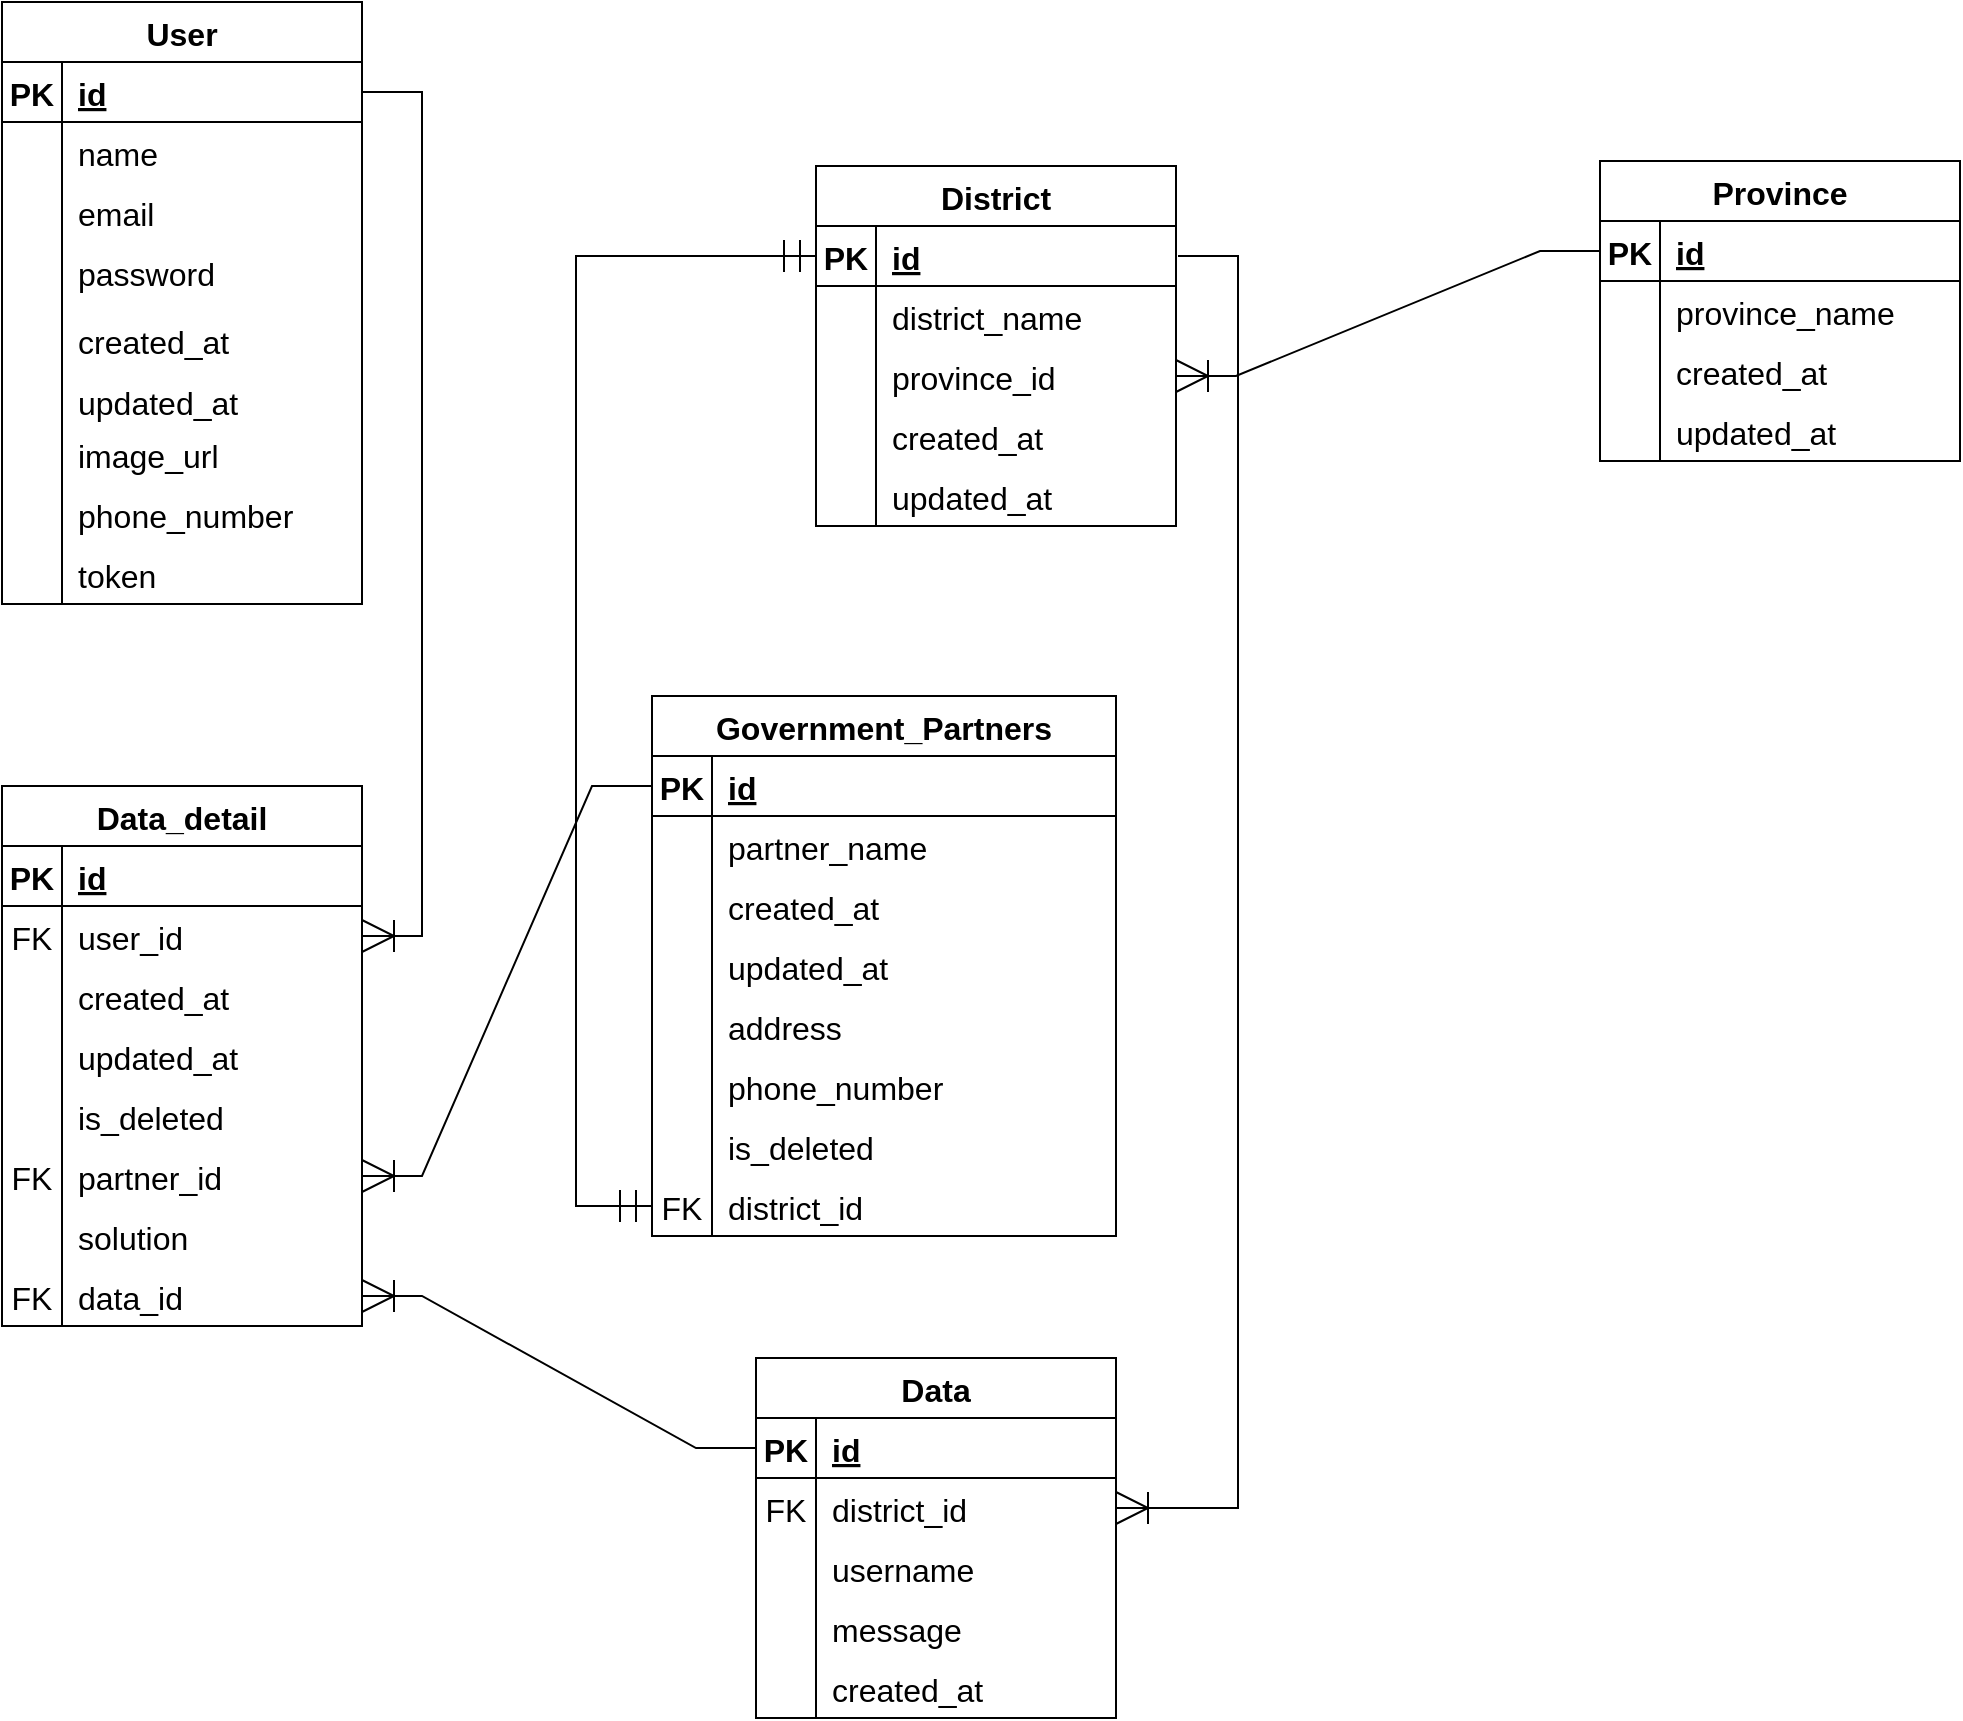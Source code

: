<mxfile version="20.7.4" type="github">
  <diagram id="DI0HV9gsDkfvRsFXMO1X" name="Page-1">
    <mxGraphModel dx="1530" dy="707" grid="0" gridSize="10" guides="1" tooltips="1" connect="1" arrows="1" fold="1" page="0" pageScale="1" pageWidth="850" pageHeight="1100" math="0" shadow="0">
      <root>
        <mxCell id="0" />
        <mxCell id="1" parent="0" />
        <mxCell id="I2dfPbNfQRZ5t7Pw8TlJ-14" value="District" style="shape=table;startSize=30;container=1;collapsible=1;childLayout=tableLayout;fixedRows=1;rowLines=0;fontStyle=1;align=center;resizeLast=1;fontSize=16;" parent="1" vertex="1">
          <mxGeometry x="40" y="208" width="180" height="180" as="geometry" />
        </mxCell>
        <mxCell id="I2dfPbNfQRZ5t7Pw8TlJ-15" value="" style="shape=tableRow;horizontal=0;startSize=0;swimlaneHead=0;swimlaneBody=0;fillColor=none;collapsible=0;dropTarget=0;points=[[0,0.5],[1,0.5]];portConstraint=eastwest;top=0;left=0;right=0;bottom=1;fontSize=16;" parent="I2dfPbNfQRZ5t7Pw8TlJ-14" vertex="1">
          <mxGeometry y="30" width="180" height="30" as="geometry" />
        </mxCell>
        <mxCell id="I2dfPbNfQRZ5t7Pw8TlJ-16" value="PK" style="shape=partialRectangle;connectable=0;fillColor=none;top=0;left=0;bottom=0;right=0;fontStyle=1;overflow=hidden;fontSize=16;" parent="I2dfPbNfQRZ5t7Pw8TlJ-15" vertex="1">
          <mxGeometry width="30" height="30" as="geometry">
            <mxRectangle width="30" height="30" as="alternateBounds" />
          </mxGeometry>
        </mxCell>
        <mxCell id="I2dfPbNfQRZ5t7Pw8TlJ-17" value="id" style="shape=partialRectangle;connectable=0;fillColor=none;top=0;left=0;bottom=0;right=0;align=left;spacingLeft=6;fontStyle=5;overflow=hidden;fontSize=16;" parent="I2dfPbNfQRZ5t7Pw8TlJ-15" vertex="1">
          <mxGeometry x="30" width="150" height="30" as="geometry">
            <mxRectangle width="150" height="30" as="alternateBounds" />
          </mxGeometry>
        </mxCell>
        <mxCell id="fHuM5NKtmp7eK8zttq_0-80" value="" style="shape=tableRow;horizontal=0;startSize=0;swimlaneHead=0;swimlaneBody=0;fillColor=none;collapsible=0;dropTarget=0;points=[[0,0.5],[1,0.5]];portConstraint=eastwest;top=0;left=0;right=0;bottom=0;fontSize=16;" vertex="1" parent="I2dfPbNfQRZ5t7Pw8TlJ-14">
          <mxGeometry y="60" width="180" height="30" as="geometry" />
        </mxCell>
        <mxCell id="fHuM5NKtmp7eK8zttq_0-81" value="" style="shape=partialRectangle;connectable=0;fillColor=none;top=0;left=0;bottom=0;right=0;editable=1;overflow=hidden;fontSize=16;" vertex="1" parent="fHuM5NKtmp7eK8zttq_0-80">
          <mxGeometry width="30" height="30" as="geometry">
            <mxRectangle width="30" height="30" as="alternateBounds" />
          </mxGeometry>
        </mxCell>
        <mxCell id="fHuM5NKtmp7eK8zttq_0-82" value="district_name" style="shape=partialRectangle;connectable=0;fillColor=none;top=0;left=0;bottom=0;right=0;align=left;spacingLeft=6;overflow=hidden;fontSize=16;" vertex="1" parent="fHuM5NKtmp7eK8zttq_0-80">
          <mxGeometry x="30" width="150" height="30" as="geometry">
            <mxRectangle width="150" height="30" as="alternateBounds" />
          </mxGeometry>
        </mxCell>
        <mxCell id="I2dfPbNfQRZ5t7Pw8TlJ-21" value="" style="shape=tableRow;horizontal=0;startSize=0;swimlaneHead=0;swimlaneBody=0;fillColor=none;collapsible=0;dropTarget=0;points=[[0,0.5],[1,0.5]];portConstraint=eastwest;top=0;left=0;right=0;bottom=0;fontSize=16;" parent="I2dfPbNfQRZ5t7Pw8TlJ-14" vertex="1">
          <mxGeometry y="90" width="180" height="30" as="geometry" />
        </mxCell>
        <mxCell id="I2dfPbNfQRZ5t7Pw8TlJ-22" value="" style="shape=partialRectangle;connectable=0;fillColor=none;top=0;left=0;bottom=0;right=0;editable=1;overflow=hidden;fontSize=16;" parent="I2dfPbNfQRZ5t7Pw8TlJ-21" vertex="1">
          <mxGeometry width="30" height="30" as="geometry">
            <mxRectangle width="30" height="30" as="alternateBounds" />
          </mxGeometry>
        </mxCell>
        <mxCell id="I2dfPbNfQRZ5t7Pw8TlJ-23" value="province_id" style="shape=partialRectangle;connectable=0;fillColor=none;top=0;left=0;bottom=0;right=0;align=left;spacingLeft=6;overflow=hidden;fontSize=16;" parent="I2dfPbNfQRZ5t7Pw8TlJ-21" vertex="1">
          <mxGeometry x="30" width="150" height="30" as="geometry">
            <mxRectangle width="150" height="30" as="alternateBounds" />
          </mxGeometry>
        </mxCell>
        <mxCell id="I2dfPbNfQRZ5t7Pw8TlJ-24" value="" style="shape=tableRow;horizontal=0;startSize=0;swimlaneHead=0;swimlaneBody=0;fillColor=none;collapsible=0;dropTarget=0;points=[[0,0.5],[1,0.5]];portConstraint=eastwest;top=0;left=0;right=0;bottom=0;fontSize=16;" parent="I2dfPbNfQRZ5t7Pw8TlJ-14" vertex="1">
          <mxGeometry y="120" width="180" height="30" as="geometry" />
        </mxCell>
        <mxCell id="I2dfPbNfQRZ5t7Pw8TlJ-25" value="" style="shape=partialRectangle;connectable=0;fillColor=none;top=0;left=0;bottom=0;right=0;editable=1;overflow=hidden;fontSize=16;" parent="I2dfPbNfQRZ5t7Pw8TlJ-24" vertex="1">
          <mxGeometry width="30" height="30" as="geometry">
            <mxRectangle width="30" height="30" as="alternateBounds" />
          </mxGeometry>
        </mxCell>
        <mxCell id="I2dfPbNfQRZ5t7Pw8TlJ-26" value="created_at" style="shape=partialRectangle;connectable=0;fillColor=none;top=0;left=0;bottom=0;right=0;align=left;spacingLeft=6;overflow=hidden;fontSize=16;" parent="I2dfPbNfQRZ5t7Pw8TlJ-24" vertex="1">
          <mxGeometry x="30" width="150" height="30" as="geometry">
            <mxRectangle width="150" height="30" as="alternateBounds" />
          </mxGeometry>
        </mxCell>
        <mxCell id="I2dfPbNfQRZ5t7Pw8TlJ-40" value="" style="shape=tableRow;horizontal=0;startSize=0;swimlaneHead=0;swimlaneBody=0;fillColor=none;collapsible=0;dropTarget=0;points=[[0,0.5],[1,0.5]];portConstraint=eastwest;top=0;left=0;right=0;bottom=0;fontSize=16;" parent="I2dfPbNfQRZ5t7Pw8TlJ-14" vertex="1">
          <mxGeometry y="150" width="180" height="30" as="geometry" />
        </mxCell>
        <mxCell id="I2dfPbNfQRZ5t7Pw8TlJ-41" value="" style="shape=partialRectangle;connectable=0;fillColor=none;top=0;left=0;bottom=0;right=0;editable=1;overflow=hidden;fontSize=16;" parent="I2dfPbNfQRZ5t7Pw8TlJ-40" vertex="1">
          <mxGeometry width="30" height="30" as="geometry">
            <mxRectangle width="30" height="30" as="alternateBounds" />
          </mxGeometry>
        </mxCell>
        <mxCell id="I2dfPbNfQRZ5t7Pw8TlJ-42" value="updated_at" style="shape=partialRectangle;connectable=0;fillColor=none;top=0;left=0;bottom=0;right=0;align=left;spacingLeft=6;overflow=hidden;fontSize=16;" parent="I2dfPbNfQRZ5t7Pw8TlJ-40" vertex="1">
          <mxGeometry x="30" width="150" height="30" as="geometry">
            <mxRectangle width="150" height="30" as="alternateBounds" />
          </mxGeometry>
        </mxCell>
        <mxCell id="I2dfPbNfQRZ5t7Pw8TlJ-27" value="Province" style="shape=table;startSize=30;container=1;collapsible=1;childLayout=tableLayout;fixedRows=1;rowLines=0;fontStyle=1;align=center;resizeLast=1;fontSize=16;" parent="1" vertex="1">
          <mxGeometry x="432" y="205.5" width="180" height="150" as="geometry" />
        </mxCell>
        <mxCell id="I2dfPbNfQRZ5t7Pw8TlJ-28" value="" style="shape=tableRow;horizontal=0;startSize=0;swimlaneHead=0;swimlaneBody=0;fillColor=none;collapsible=0;dropTarget=0;points=[[0,0.5],[1,0.5]];portConstraint=eastwest;top=0;left=0;right=0;bottom=1;fontSize=16;" parent="I2dfPbNfQRZ5t7Pw8TlJ-27" vertex="1">
          <mxGeometry y="30" width="180" height="30" as="geometry" />
        </mxCell>
        <mxCell id="I2dfPbNfQRZ5t7Pw8TlJ-29" value="PK" style="shape=partialRectangle;connectable=0;fillColor=none;top=0;left=0;bottom=0;right=0;fontStyle=1;overflow=hidden;fontSize=16;" parent="I2dfPbNfQRZ5t7Pw8TlJ-28" vertex="1">
          <mxGeometry width="30" height="30" as="geometry">
            <mxRectangle width="30" height="30" as="alternateBounds" />
          </mxGeometry>
        </mxCell>
        <mxCell id="I2dfPbNfQRZ5t7Pw8TlJ-30" value="id" style="shape=partialRectangle;connectable=0;fillColor=none;top=0;left=0;bottom=0;right=0;align=left;spacingLeft=6;fontStyle=5;overflow=hidden;fontSize=16;" parent="I2dfPbNfQRZ5t7Pw8TlJ-28" vertex="1">
          <mxGeometry x="30" width="150" height="30" as="geometry">
            <mxRectangle width="150" height="30" as="alternateBounds" />
          </mxGeometry>
        </mxCell>
        <mxCell id="I2dfPbNfQRZ5t7Pw8TlJ-31" value="" style="shape=tableRow;horizontal=0;startSize=0;swimlaneHead=0;swimlaneBody=0;fillColor=none;collapsible=0;dropTarget=0;points=[[0,0.5],[1,0.5]];portConstraint=eastwest;top=0;left=0;right=0;bottom=0;fontSize=16;" parent="I2dfPbNfQRZ5t7Pw8TlJ-27" vertex="1">
          <mxGeometry y="60" width="180" height="30" as="geometry" />
        </mxCell>
        <mxCell id="I2dfPbNfQRZ5t7Pw8TlJ-32" value="" style="shape=partialRectangle;connectable=0;fillColor=none;top=0;left=0;bottom=0;right=0;editable=1;overflow=hidden;fontSize=16;" parent="I2dfPbNfQRZ5t7Pw8TlJ-31" vertex="1">
          <mxGeometry width="30" height="30" as="geometry">
            <mxRectangle width="30" height="30" as="alternateBounds" />
          </mxGeometry>
        </mxCell>
        <mxCell id="I2dfPbNfQRZ5t7Pw8TlJ-33" value="province_name" style="shape=partialRectangle;connectable=0;fillColor=none;top=0;left=0;bottom=0;right=0;align=left;spacingLeft=6;overflow=hidden;fontSize=16;" parent="I2dfPbNfQRZ5t7Pw8TlJ-31" vertex="1">
          <mxGeometry x="30" width="150" height="30" as="geometry">
            <mxRectangle width="150" height="30" as="alternateBounds" />
          </mxGeometry>
        </mxCell>
        <mxCell id="I2dfPbNfQRZ5t7Pw8TlJ-34" value="" style="shape=tableRow;horizontal=0;startSize=0;swimlaneHead=0;swimlaneBody=0;fillColor=none;collapsible=0;dropTarget=0;points=[[0,0.5],[1,0.5]];portConstraint=eastwest;top=0;left=0;right=0;bottom=0;fontSize=16;" parent="I2dfPbNfQRZ5t7Pw8TlJ-27" vertex="1">
          <mxGeometry y="90" width="180" height="30" as="geometry" />
        </mxCell>
        <mxCell id="I2dfPbNfQRZ5t7Pw8TlJ-35" value="" style="shape=partialRectangle;connectable=0;fillColor=none;top=0;left=0;bottom=0;right=0;editable=1;overflow=hidden;fontSize=16;" parent="I2dfPbNfQRZ5t7Pw8TlJ-34" vertex="1">
          <mxGeometry width="30" height="30" as="geometry">
            <mxRectangle width="30" height="30" as="alternateBounds" />
          </mxGeometry>
        </mxCell>
        <mxCell id="I2dfPbNfQRZ5t7Pw8TlJ-36" value="created_at" style="shape=partialRectangle;connectable=0;fillColor=none;top=0;left=0;bottom=0;right=0;align=left;spacingLeft=6;overflow=hidden;fontSize=16;" parent="I2dfPbNfQRZ5t7Pw8TlJ-34" vertex="1">
          <mxGeometry x="30" width="150" height="30" as="geometry">
            <mxRectangle width="150" height="30" as="alternateBounds" />
          </mxGeometry>
        </mxCell>
        <mxCell id="I2dfPbNfQRZ5t7Pw8TlJ-37" value="" style="shape=tableRow;horizontal=0;startSize=0;swimlaneHead=0;swimlaneBody=0;fillColor=none;collapsible=0;dropTarget=0;points=[[0,0.5],[1,0.5]];portConstraint=eastwest;top=0;left=0;right=0;bottom=0;fontSize=16;" parent="I2dfPbNfQRZ5t7Pw8TlJ-27" vertex="1">
          <mxGeometry y="120" width="180" height="30" as="geometry" />
        </mxCell>
        <mxCell id="I2dfPbNfQRZ5t7Pw8TlJ-38" value="" style="shape=partialRectangle;connectable=0;fillColor=none;top=0;left=0;bottom=0;right=0;editable=1;overflow=hidden;fontSize=16;" parent="I2dfPbNfQRZ5t7Pw8TlJ-37" vertex="1">
          <mxGeometry width="30" height="30" as="geometry">
            <mxRectangle width="30" height="30" as="alternateBounds" />
          </mxGeometry>
        </mxCell>
        <mxCell id="I2dfPbNfQRZ5t7Pw8TlJ-39" value="updated_at" style="shape=partialRectangle;connectable=0;fillColor=none;top=0;left=0;bottom=0;right=0;align=left;spacingLeft=6;overflow=hidden;fontSize=16;" parent="I2dfPbNfQRZ5t7Pw8TlJ-37" vertex="1">
          <mxGeometry x="30" width="150" height="30" as="geometry">
            <mxRectangle width="150" height="30" as="alternateBounds" />
          </mxGeometry>
        </mxCell>
        <mxCell id="I2dfPbNfQRZ5t7Pw8TlJ-43" value="User" style="shape=table;startSize=30;container=1;collapsible=1;childLayout=tableLayout;fixedRows=1;rowLines=0;fontStyle=1;align=center;resizeLast=1;fontSize=16;" parent="1" vertex="1">
          <mxGeometry x="-367" y="126" width="180" height="301" as="geometry" />
        </mxCell>
        <mxCell id="I2dfPbNfQRZ5t7Pw8TlJ-44" value="" style="shape=tableRow;horizontal=0;startSize=0;swimlaneHead=0;swimlaneBody=0;fillColor=none;collapsible=0;dropTarget=0;points=[[0,0.5],[1,0.5]];portConstraint=eastwest;top=0;left=0;right=0;bottom=1;fontSize=16;" parent="I2dfPbNfQRZ5t7Pw8TlJ-43" vertex="1">
          <mxGeometry y="30" width="180" height="30" as="geometry" />
        </mxCell>
        <mxCell id="I2dfPbNfQRZ5t7Pw8TlJ-45" value="PK" style="shape=partialRectangle;connectable=0;fillColor=none;top=0;left=0;bottom=0;right=0;fontStyle=1;overflow=hidden;fontSize=16;" parent="I2dfPbNfQRZ5t7Pw8TlJ-44" vertex="1">
          <mxGeometry width="30" height="30" as="geometry">
            <mxRectangle width="30" height="30" as="alternateBounds" />
          </mxGeometry>
        </mxCell>
        <mxCell id="I2dfPbNfQRZ5t7Pw8TlJ-46" value="id" style="shape=partialRectangle;connectable=0;fillColor=none;top=0;left=0;bottom=0;right=0;align=left;spacingLeft=6;fontStyle=5;overflow=hidden;fontSize=16;" parent="I2dfPbNfQRZ5t7Pw8TlJ-44" vertex="1">
          <mxGeometry x="30" width="150" height="30" as="geometry">
            <mxRectangle width="150" height="30" as="alternateBounds" />
          </mxGeometry>
        </mxCell>
        <mxCell id="I2dfPbNfQRZ5t7Pw8TlJ-47" value="" style="shape=tableRow;horizontal=0;startSize=0;swimlaneHead=0;swimlaneBody=0;fillColor=none;collapsible=0;dropTarget=0;points=[[0,0.5],[1,0.5]];portConstraint=eastwest;top=0;left=0;right=0;bottom=0;fontSize=16;" parent="I2dfPbNfQRZ5t7Pw8TlJ-43" vertex="1">
          <mxGeometry y="60" width="180" height="30" as="geometry" />
        </mxCell>
        <mxCell id="I2dfPbNfQRZ5t7Pw8TlJ-48" value="" style="shape=partialRectangle;connectable=0;fillColor=none;top=0;left=0;bottom=0;right=0;editable=1;overflow=hidden;fontSize=16;" parent="I2dfPbNfQRZ5t7Pw8TlJ-47" vertex="1">
          <mxGeometry width="30" height="30" as="geometry">
            <mxRectangle width="30" height="30" as="alternateBounds" />
          </mxGeometry>
        </mxCell>
        <mxCell id="I2dfPbNfQRZ5t7Pw8TlJ-49" value="name" style="shape=partialRectangle;connectable=0;fillColor=none;top=0;left=0;bottom=0;right=0;align=left;spacingLeft=6;overflow=hidden;fontSize=16;" parent="I2dfPbNfQRZ5t7Pw8TlJ-47" vertex="1">
          <mxGeometry x="30" width="150" height="30" as="geometry">
            <mxRectangle width="150" height="30" as="alternateBounds" />
          </mxGeometry>
        </mxCell>
        <mxCell id="I2dfPbNfQRZ5t7Pw8TlJ-50" value="" style="shape=tableRow;horizontal=0;startSize=0;swimlaneHead=0;swimlaneBody=0;fillColor=none;collapsible=0;dropTarget=0;points=[[0,0.5],[1,0.5]];portConstraint=eastwest;top=0;left=0;right=0;bottom=0;fontSize=16;" parent="I2dfPbNfQRZ5t7Pw8TlJ-43" vertex="1">
          <mxGeometry y="90" width="180" height="30" as="geometry" />
        </mxCell>
        <mxCell id="I2dfPbNfQRZ5t7Pw8TlJ-51" value="" style="shape=partialRectangle;connectable=0;fillColor=none;top=0;left=0;bottom=0;right=0;editable=1;overflow=hidden;fontSize=16;" parent="I2dfPbNfQRZ5t7Pw8TlJ-50" vertex="1">
          <mxGeometry width="30" height="30" as="geometry">
            <mxRectangle width="30" height="30" as="alternateBounds" />
          </mxGeometry>
        </mxCell>
        <mxCell id="I2dfPbNfQRZ5t7Pw8TlJ-52" value="email" style="shape=partialRectangle;connectable=0;fillColor=none;top=0;left=0;bottom=0;right=0;align=left;spacingLeft=6;overflow=hidden;fontSize=16;" parent="I2dfPbNfQRZ5t7Pw8TlJ-50" vertex="1">
          <mxGeometry x="30" width="150" height="30" as="geometry">
            <mxRectangle width="150" height="30" as="alternateBounds" />
          </mxGeometry>
        </mxCell>
        <mxCell id="I2dfPbNfQRZ5t7Pw8TlJ-53" value="" style="shape=tableRow;horizontal=0;startSize=0;swimlaneHead=0;swimlaneBody=0;fillColor=none;collapsible=0;dropTarget=0;points=[[0,0.5],[1,0.5]];portConstraint=eastwest;top=0;left=0;right=0;bottom=0;fontSize=16;" parent="I2dfPbNfQRZ5t7Pw8TlJ-43" vertex="1">
          <mxGeometry y="120" width="180" height="30" as="geometry" />
        </mxCell>
        <mxCell id="I2dfPbNfQRZ5t7Pw8TlJ-54" value="" style="shape=partialRectangle;connectable=0;fillColor=none;top=0;left=0;bottom=0;right=0;editable=1;overflow=hidden;fontSize=16;" parent="I2dfPbNfQRZ5t7Pw8TlJ-53" vertex="1">
          <mxGeometry width="30" height="30" as="geometry">
            <mxRectangle width="30" height="30" as="alternateBounds" />
          </mxGeometry>
        </mxCell>
        <mxCell id="I2dfPbNfQRZ5t7Pw8TlJ-55" value="password" style="shape=partialRectangle;connectable=0;fillColor=none;top=0;left=0;bottom=0;right=0;align=left;spacingLeft=6;overflow=hidden;fontSize=16;" parent="I2dfPbNfQRZ5t7Pw8TlJ-53" vertex="1">
          <mxGeometry x="30" width="150" height="30" as="geometry">
            <mxRectangle width="150" height="30" as="alternateBounds" />
          </mxGeometry>
        </mxCell>
        <mxCell id="fHuM5NKtmp7eK8zttq_0-1" value="" style="shape=tableRow;horizontal=0;startSize=0;swimlaneHead=0;swimlaneBody=0;fillColor=none;collapsible=0;dropTarget=0;points=[[0,0.5],[1,0.5]];portConstraint=eastwest;top=0;left=0;right=0;bottom=0;fontSize=16;" vertex="1" parent="I2dfPbNfQRZ5t7Pw8TlJ-43">
          <mxGeometry y="150" width="180" height="38" as="geometry" />
        </mxCell>
        <mxCell id="fHuM5NKtmp7eK8zttq_0-2" value="" style="shape=partialRectangle;connectable=0;fillColor=none;top=0;left=0;bottom=0;right=0;editable=1;overflow=hidden;fontSize=16;" vertex="1" parent="fHuM5NKtmp7eK8zttq_0-1">
          <mxGeometry width="30" height="38" as="geometry">
            <mxRectangle width="30" height="38" as="alternateBounds" />
          </mxGeometry>
        </mxCell>
        <mxCell id="fHuM5NKtmp7eK8zttq_0-3" value="created_at" style="shape=partialRectangle;connectable=0;fillColor=none;top=0;left=0;bottom=0;right=0;align=left;spacingLeft=6;overflow=hidden;fontSize=16;" vertex="1" parent="fHuM5NKtmp7eK8zttq_0-1">
          <mxGeometry x="30" width="150" height="38" as="geometry">
            <mxRectangle width="150" height="38" as="alternateBounds" />
          </mxGeometry>
        </mxCell>
        <mxCell id="fHuM5NKtmp7eK8zttq_0-4" value="" style="shape=tableRow;horizontal=0;startSize=0;swimlaneHead=0;swimlaneBody=0;fillColor=none;collapsible=0;dropTarget=0;points=[[0,0.5],[1,0.5]];portConstraint=eastwest;top=0;left=0;right=0;bottom=0;fontSize=16;" vertex="1" parent="I2dfPbNfQRZ5t7Pw8TlJ-43">
          <mxGeometry y="188" width="180" height="23" as="geometry" />
        </mxCell>
        <mxCell id="fHuM5NKtmp7eK8zttq_0-5" value="" style="shape=partialRectangle;connectable=0;fillColor=none;top=0;left=0;bottom=0;right=0;editable=1;overflow=hidden;fontSize=16;" vertex="1" parent="fHuM5NKtmp7eK8zttq_0-4">
          <mxGeometry width="30" height="23" as="geometry">
            <mxRectangle width="30" height="23" as="alternateBounds" />
          </mxGeometry>
        </mxCell>
        <mxCell id="fHuM5NKtmp7eK8zttq_0-6" value="updated_at" style="shape=partialRectangle;connectable=0;fillColor=none;top=0;left=0;bottom=0;right=0;align=left;spacingLeft=6;overflow=hidden;fontSize=16;" vertex="1" parent="fHuM5NKtmp7eK8zttq_0-4">
          <mxGeometry x="30" width="150" height="23" as="geometry">
            <mxRectangle width="150" height="23" as="alternateBounds" />
          </mxGeometry>
        </mxCell>
        <mxCell id="fHuM5NKtmp7eK8zttq_0-7" value="" style="shape=tableRow;horizontal=0;startSize=0;swimlaneHead=0;swimlaneBody=0;fillColor=none;collapsible=0;dropTarget=0;points=[[0,0.5],[1,0.5]];portConstraint=eastwest;top=0;left=0;right=0;bottom=0;fontSize=16;" vertex="1" parent="I2dfPbNfQRZ5t7Pw8TlJ-43">
          <mxGeometry y="211" width="180" height="30" as="geometry" />
        </mxCell>
        <mxCell id="fHuM5NKtmp7eK8zttq_0-8" value="" style="shape=partialRectangle;connectable=0;fillColor=none;top=0;left=0;bottom=0;right=0;editable=1;overflow=hidden;fontSize=16;" vertex="1" parent="fHuM5NKtmp7eK8zttq_0-7">
          <mxGeometry width="30" height="30" as="geometry">
            <mxRectangle width="30" height="30" as="alternateBounds" />
          </mxGeometry>
        </mxCell>
        <mxCell id="fHuM5NKtmp7eK8zttq_0-9" value="image_url" style="shape=partialRectangle;connectable=0;fillColor=none;top=0;left=0;bottom=0;right=0;align=left;spacingLeft=6;overflow=hidden;fontSize=16;" vertex="1" parent="fHuM5NKtmp7eK8zttq_0-7">
          <mxGeometry x="30" width="150" height="30" as="geometry">
            <mxRectangle width="150" height="30" as="alternateBounds" />
          </mxGeometry>
        </mxCell>
        <mxCell id="fHuM5NKtmp7eK8zttq_0-10" value="" style="shape=tableRow;horizontal=0;startSize=0;swimlaneHead=0;swimlaneBody=0;fillColor=none;collapsible=0;dropTarget=0;points=[[0,0.5],[1,0.5]];portConstraint=eastwest;top=0;left=0;right=0;bottom=0;fontSize=16;" vertex="1" parent="I2dfPbNfQRZ5t7Pw8TlJ-43">
          <mxGeometry y="241" width="180" height="30" as="geometry" />
        </mxCell>
        <mxCell id="fHuM5NKtmp7eK8zttq_0-11" value="" style="shape=partialRectangle;connectable=0;fillColor=none;top=0;left=0;bottom=0;right=0;editable=1;overflow=hidden;fontSize=16;" vertex="1" parent="fHuM5NKtmp7eK8zttq_0-10">
          <mxGeometry width="30" height="30" as="geometry">
            <mxRectangle width="30" height="30" as="alternateBounds" />
          </mxGeometry>
        </mxCell>
        <mxCell id="fHuM5NKtmp7eK8zttq_0-12" value="phone_number" style="shape=partialRectangle;connectable=0;fillColor=none;top=0;left=0;bottom=0;right=0;align=left;spacingLeft=6;overflow=hidden;fontSize=16;" vertex="1" parent="fHuM5NKtmp7eK8zttq_0-10">
          <mxGeometry x="30" width="150" height="30" as="geometry">
            <mxRectangle width="150" height="30" as="alternateBounds" />
          </mxGeometry>
        </mxCell>
        <mxCell id="fHuM5NKtmp7eK8zttq_0-13" value="" style="shape=tableRow;horizontal=0;startSize=0;swimlaneHead=0;swimlaneBody=0;fillColor=none;collapsible=0;dropTarget=0;points=[[0,0.5],[1,0.5]];portConstraint=eastwest;top=0;left=0;right=0;bottom=0;fontSize=16;" vertex="1" parent="I2dfPbNfQRZ5t7Pw8TlJ-43">
          <mxGeometry y="271" width="180" height="30" as="geometry" />
        </mxCell>
        <mxCell id="fHuM5NKtmp7eK8zttq_0-14" value="" style="shape=partialRectangle;connectable=0;fillColor=none;top=0;left=0;bottom=0;right=0;editable=1;overflow=hidden;fontSize=16;" vertex="1" parent="fHuM5NKtmp7eK8zttq_0-13">
          <mxGeometry width="30" height="30" as="geometry">
            <mxRectangle width="30" height="30" as="alternateBounds" />
          </mxGeometry>
        </mxCell>
        <mxCell id="fHuM5NKtmp7eK8zttq_0-15" value="token" style="shape=partialRectangle;connectable=0;fillColor=none;top=0;left=0;bottom=0;right=0;align=left;spacingLeft=6;overflow=hidden;fontSize=16;" vertex="1" parent="fHuM5NKtmp7eK8zttq_0-13">
          <mxGeometry x="30" width="150" height="30" as="geometry">
            <mxRectangle width="150" height="30" as="alternateBounds" />
          </mxGeometry>
        </mxCell>
        <mxCell id="fHuM5NKtmp7eK8zttq_0-16" value="Data_detail" style="shape=table;startSize=30;container=1;collapsible=1;childLayout=tableLayout;fixedRows=1;rowLines=0;fontStyle=1;align=center;resizeLast=1;fontSize=16;" vertex="1" parent="1">
          <mxGeometry x="-367" y="518" width="180" height="270" as="geometry" />
        </mxCell>
        <mxCell id="fHuM5NKtmp7eK8zttq_0-17" value="" style="shape=tableRow;horizontal=0;startSize=0;swimlaneHead=0;swimlaneBody=0;fillColor=none;collapsible=0;dropTarget=0;points=[[0,0.5],[1,0.5]];portConstraint=eastwest;top=0;left=0;right=0;bottom=1;fontSize=16;" vertex="1" parent="fHuM5NKtmp7eK8zttq_0-16">
          <mxGeometry y="30" width="180" height="30" as="geometry" />
        </mxCell>
        <mxCell id="fHuM5NKtmp7eK8zttq_0-18" value="PK" style="shape=partialRectangle;connectable=0;fillColor=none;top=0;left=0;bottom=0;right=0;fontStyle=1;overflow=hidden;fontSize=16;" vertex="1" parent="fHuM5NKtmp7eK8zttq_0-17">
          <mxGeometry width="30" height="30" as="geometry">
            <mxRectangle width="30" height="30" as="alternateBounds" />
          </mxGeometry>
        </mxCell>
        <mxCell id="fHuM5NKtmp7eK8zttq_0-19" value="id" style="shape=partialRectangle;connectable=0;fillColor=none;top=0;left=0;bottom=0;right=0;align=left;spacingLeft=6;fontStyle=5;overflow=hidden;fontSize=16;" vertex="1" parent="fHuM5NKtmp7eK8zttq_0-17">
          <mxGeometry x="30" width="150" height="30" as="geometry">
            <mxRectangle width="150" height="30" as="alternateBounds" />
          </mxGeometry>
        </mxCell>
        <mxCell id="fHuM5NKtmp7eK8zttq_0-20" value="" style="shape=tableRow;horizontal=0;startSize=0;swimlaneHead=0;swimlaneBody=0;fillColor=none;collapsible=0;dropTarget=0;points=[[0,0.5],[1,0.5]];portConstraint=eastwest;top=0;left=0;right=0;bottom=0;fontSize=16;" vertex="1" parent="fHuM5NKtmp7eK8zttq_0-16">
          <mxGeometry y="60" width="180" height="30" as="geometry" />
        </mxCell>
        <mxCell id="fHuM5NKtmp7eK8zttq_0-21" value="FK" style="shape=partialRectangle;connectable=0;fillColor=none;top=0;left=0;bottom=0;right=0;editable=1;overflow=hidden;fontSize=16;" vertex="1" parent="fHuM5NKtmp7eK8zttq_0-20">
          <mxGeometry width="30" height="30" as="geometry">
            <mxRectangle width="30" height="30" as="alternateBounds" />
          </mxGeometry>
        </mxCell>
        <mxCell id="fHuM5NKtmp7eK8zttq_0-22" value="user_id" style="shape=partialRectangle;connectable=0;fillColor=none;top=0;left=0;bottom=0;right=0;align=left;spacingLeft=6;overflow=hidden;fontSize=16;" vertex="1" parent="fHuM5NKtmp7eK8zttq_0-20">
          <mxGeometry x="30" width="150" height="30" as="geometry">
            <mxRectangle width="150" height="30" as="alternateBounds" />
          </mxGeometry>
        </mxCell>
        <mxCell id="fHuM5NKtmp7eK8zttq_0-42" value="" style="shape=tableRow;horizontal=0;startSize=0;swimlaneHead=0;swimlaneBody=0;fillColor=none;collapsible=0;dropTarget=0;points=[[0,0.5],[1,0.5]];portConstraint=eastwest;top=0;left=0;right=0;bottom=0;fontSize=16;" vertex="1" parent="fHuM5NKtmp7eK8zttq_0-16">
          <mxGeometry y="90" width="180" height="30" as="geometry" />
        </mxCell>
        <mxCell id="fHuM5NKtmp7eK8zttq_0-43" value="" style="shape=partialRectangle;connectable=0;fillColor=none;top=0;left=0;bottom=0;right=0;editable=1;overflow=hidden;fontSize=16;" vertex="1" parent="fHuM5NKtmp7eK8zttq_0-42">
          <mxGeometry width="30" height="30" as="geometry">
            <mxRectangle width="30" height="30" as="alternateBounds" />
          </mxGeometry>
        </mxCell>
        <mxCell id="fHuM5NKtmp7eK8zttq_0-44" value="created_at" style="shape=partialRectangle;connectable=0;fillColor=none;top=0;left=0;bottom=0;right=0;align=left;spacingLeft=6;overflow=hidden;fontSize=16;" vertex="1" parent="fHuM5NKtmp7eK8zttq_0-42">
          <mxGeometry x="30" width="150" height="30" as="geometry">
            <mxRectangle width="150" height="30" as="alternateBounds" />
          </mxGeometry>
        </mxCell>
        <mxCell id="fHuM5NKtmp7eK8zttq_0-45" value="" style="shape=tableRow;horizontal=0;startSize=0;swimlaneHead=0;swimlaneBody=0;fillColor=none;collapsible=0;dropTarget=0;points=[[0,0.5],[1,0.5]];portConstraint=eastwest;top=0;left=0;right=0;bottom=0;fontSize=16;" vertex="1" parent="fHuM5NKtmp7eK8zttq_0-16">
          <mxGeometry y="120" width="180" height="30" as="geometry" />
        </mxCell>
        <mxCell id="fHuM5NKtmp7eK8zttq_0-46" value="" style="shape=partialRectangle;connectable=0;fillColor=none;top=0;left=0;bottom=0;right=0;editable=1;overflow=hidden;fontSize=16;" vertex="1" parent="fHuM5NKtmp7eK8zttq_0-45">
          <mxGeometry width="30" height="30" as="geometry">
            <mxRectangle width="30" height="30" as="alternateBounds" />
          </mxGeometry>
        </mxCell>
        <mxCell id="fHuM5NKtmp7eK8zttq_0-47" value="updated_at" style="shape=partialRectangle;connectable=0;fillColor=none;top=0;left=0;bottom=0;right=0;align=left;spacingLeft=6;overflow=hidden;fontSize=16;" vertex="1" parent="fHuM5NKtmp7eK8zttq_0-45">
          <mxGeometry x="30" width="150" height="30" as="geometry">
            <mxRectangle width="150" height="30" as="alternateBounds" />
          </mxGeometry>
        </mxCell>
        <mxCell id="fHuM5NKtmp7eK8zttq_0-76" value="" style="shape=tableRow;horizontal=0;startSize=0;swimlaneHead=0;swimlaneBody=0;fillColor=none;collapsible=0;dropTarget=0;points=[[0,0.5],[1,0.5]];portConstraint=eastwest;top=0;left=0;right=0;bottom=0;fontSize=16;" vertex="1" parent="fHuM5NKtmp7eK8zttq_0-16">
          <mxGeometry y="150" width="180" height="30" as="geometry" />
        </mxCell>
        <mxCell id="fHuM5NKtmp7eK8zttq_0-77" value="" style="shape=partialRectangle;connectable=0;fillColor=none;top=0;left=0;bottom=0;right=0;editable=1;overflow=hidden;fontSize=16;" vertex="1" parent="fHuM5NKtmp7eK8zttq_0-76">
          <mxGeometry width="30" height="30" as="geometry">
            <mxRectangle width="30" height="30" as="alternateBounds" />
          </mxGeometry>
        </mxCell>
        <mxCell id="fHuM5NKtmp7eK8zttq_0-78" value="is_deleted" style="shape=partialRectangle;connectable=0;fillColor=none;top=0;left=0;bottom=0;right=0;align=left;spacingLeft=6;overflow=hidden;fontSize=16;" vertex="1" parent="fHuM5NKtmp7eK8zttq_0-76">
          <mxGeometry x="30" width="150" height="30" as="geometry">
            <mxRectangle width="150" height="30" as="alternateBounds" />
          </mxGeometry>
        </mxCell>
        <mxCell id="fHuM5NKtmp7eK8zttq_0-83" value="" style="shape=tableRow;horizontal=0;startSize=0;swimlaneHead=0;swimlaneBody=0;fillColor=none;collapsible=0;dropTarget=0;points=[[0,0.5],[1,0.5]];portConstraint=eastwest;top=0;left=0;right=0;bottom=0;fontSize=16;" vertex="1" parent="fHuM5NKtmp7eK8zttq_0-16">
          <mxGeometry y="180" width="180" height="30" as="geometry" />
        </mxCell>
        <mxCell id="fHuM5NKtmp7eK8zttq_0-84" value="FK" style="shape=partialRectangle;connectable=0;fillColor=none;top=0;left=0;bottom=0;right=0;editable=1;overflow=hidden;fontSize=16;" vertex="1" parent="fHuM5NKtmp7eK8zttq_0-83">
          <mxGeometry width="30" height="30" as="geometry">
            <mxRectangle width="30" height="30" as="alternateBounds" />
          </mxGeometry>
        </mxCell>
        <mxCell id="fHuM5NKtmp7eK8zttq_0-85" value="partner_id" style="shape=partialRectangle;connectable=0;fillColor=none;top=0;left=0;bottom=0;right=0;align=left;spacingLeft=6;overflow=hidden;fontSize=16;" vertex="1" parent="fHuM5NKtmp7eK8zttq_0-83">
          <mxGeometry x="30" width="150" height="30" as="geometry">
            <mxRectangle width="150" height="30" as="alternateBounds" />
          </mxGeometry>
        </mxCell>
        <mxCell id="fHuM5NKtmp7eK8zttq_0-90" value="" style="shape=tableRow;horizontal=0;startSize=0;swimlaneHead=0;swimlaneBody=0;fillColor=none;collapsible=0;dropTarget=0;points=[[0,0.5],[1,0.5]];portConstraint=eastwest;top=0;left=0;right=0;bottom=0;fontSize=16;" vertex="1" parent="fHuM5NKtmp7eK8zttq_0-16">
          <mxGeometry y="210" width="180" height="30" as="geometry" />
        </mxCell>
        <mxCell id="fHuM5NKtmp7eK8zttq_0-91" value="" style="shape=partialRectangle;connectable=0;fillColor=none;top=0;left=0;bottom=0;right=0;editable=1;overflow=hidden;fontSize=16;" vertex="1" parent="fHuM5NKtmp7eK8zttq_0-90">
          <mxGeometry width="30" height="30" as="geometry">
            <mxRectangle width="30" height="30" as="alternateBounds" />
          </mxGeometry>
        </mxCell>
        <mxCell id="fHuM5NKtmp7eK8zttq_0-92" value="solution" style="shape=partialRectangle;connectable=0;fillColor=none;top=0;left=0;bottom=0;right=0;align=left;spacingLeft=6;overflow=hidden;fontSize=16;" vertex="1" parent="fHuM5NKtmp7eK8zttq_0-90">
          <mxGeometry x="30" width="150" height="30" as="geometry">
            <mxRectangle width="150" height="30" as="alternateBounds" />
          </mxGeometry>
        </mxCell>
        <mxCell id="fHuM5NKtmp7eK8zttq_0-23" value="" style="shape=tableRow;horizontal=0;startSize=0;swimlaneHead=0;swimlaneBody=0;fillColor=none;collapsible=0;dropTarget=0;points=[[0,0.5],[1,0.5]];portConstraint=eastwest;top=0;left=0;right=0;bottom=0;fontSize=16;" vertex="1" parent="fHuM5NKtmp7eK8zttq_0-16">
          <mxGeometry y="240" width="180" height="30" as="geometry" />
        </mxCell>
        <mxCell id="fHuM5NKtmp7eK8zttq_0-24" value="FK" style="shape=partialRectangle;connectable=0;fillColor=none;top=0;left=0;bottom=0;right=0;editable=1;overflow=hidden;fontSize=16;" vertex="1" parent="fHuM5NKtmp7eK8zttq_0-23">
          <mxGeometry width="30" height="30" as="geometry">
            <mxRectangle width="30" height="30" as="alternateBounds" />
          </mxGeometry>
        </mxCell>
        <mxCell id="fHuM5NKtmp7eK8zttq_0-25" value="data_id" style="shape=partialRectangle;connectable=0;fillColor=none;top=0;left=0;bottom=0;right=0;align=left;spacingLeft=6;overflow=hidden;fontSize=16;" vertex="1" parent="fHuM5NKtmp7eK8zttq_0-23">
          <mxGeometry x="30" width="150" height="30" as="geometry">
            <mxRectangle width="150" height="30" as="alternateBounds" />
          </mxGeometry>
        </mxCell>
        <mxCell id="fHuM5NKtmp7eK8zttq_0-32" value="Data" style="shape=table;startSize=30;container=1;collapsible=1;childLayout=tableLayout;fixedRows=1;rowLines=0;fontStyle=1;align=center;resizeLast=1;fontSize=16;" vertex="1" parent="1">
          <mxGeometry x="10" y="804" width="180" height="180" as="geometry" />
        </mxCell>
        <mxCell id="fHuM5NKtmp7eK8zttq_0-33" value="" style="shape=tableRow;horizontal=0;startSize=0;swimlaneHead=0;swimlaneBody=0;fillColor=none;collapsible=0;dropTarget=0;points=[[0,0.5],[1,0.5]];portConstraint=eastwest;top=0;left=0;right=0;bottom=1;fontSize=16;" vertex="1" parent="fHuM5NKtmp7eK8zttq_0-32">
          <mxGeometry y="30" width="180" height="30" as="geometry" />
        </mxCell>
        <mxCell id="fHuM5NKtmp7eK8zttq_0-34" value="PK" style="shape=partialRectangle;connectable=0;fillColor=none;top=0;left=0;bottom=0;right=0;fontStyle=1;overflow=hidden;fontSize=16;" vertex="1" parent="fHuM5NKtmp7eK8zttq_0-33">
          <mxGeometry width="30" height="30" as="geometry">
            <mxRectangle width="30" height="30" as="alternateBounds" />
          </mxGeometry>
        </mxCell>
        <mxCell id="fHuM5NKtmp7eK8zttq_0-35" value="id" style="shape=partialRectangle;connectable=0;fillColor=none;top=0;left=0;bottom=0;right=0;align=left;spacingLeft=6;fontStyle=5;overflow=hidden;fontSize=16;" vertex="1" parent="fHuM5NKtmp7eK8zttq_0-33">
          <mxGeometry x="30" width="150" height="30" as="geometry">
            <mxRectangle width="150" height="30" as="alternateBounds" />
          </mxGeometry>
        </mxCell>
        <mxCell id="fHuM5NKtmp7eK8zttq_0-36" value="" style="shape=tableRow;horizontal=0;startSize=0;swimlaneHead=0;swimlaneBody=0;fillColor=none;collapsible=0;dropTarget=0;points=[[0,0.5],[1,0.5]];portConstraint=eastwest;top=0;left=0;right=0;bottom=0;fontSize=16;" vertex="1" parent="fHuM5NKtmp7eK8zttq_0-32">
          <mxGeometry y="60" width="180" height="30" as="geometry" />
        </mxCell>
        <mxCell id="fHuM5NKtmp7eK8zttq_0-37" value="FK" style="shape=partialRectangle;connectable=0;fillColor=none;top=0;left=0;bottom=0;right=0;editable=1;overflow=hidden;fontSize=16;" vertex="1" parent="fHuM5NKtmp7eK8zttq_0-36">
          <mxGeometry width="30" height="30" as="geometry">
            <mxRectangle width="30" height="30" as="alternateBounds" />
          </mxGeometry>
        </mxCell>
        <mxCell id="fHuM5NKtmp7eK8zttq_0-38" value="district_id" style="shape=partialRectangle;connectable=0;fillColor=none;top=0;left=0;bottom=0;right=0;align=left;spacingLeft=6;overflow=hidden;fontSize=16;" vertex="1" parent="fHuM5NKtmp7eK8zttq_0-36">
          <mxGeometry x="30" width="150" height="30" as="geometry">
            <mxRectangle width="150" height="30" as="alternateBounds" />
          </mxGeometry>
        </mxCell>
        <mxCell id="fHuM5NKtmp7eK8zttq_0-39" value="" style="shape=tableRow;horizontal=0;startSize=0;swimlaneHead=0;swimlaneBody=0;fillColor=none;collapsible=0;dropTarget=0;points=[[0,0.5],[1,0.5]];portConstraint=eastwest;top=0;left=0;right=0;bottom=0;fontSize=16;" vertex="1" parent="fHuM5NKtmp7eK8zttq_0-32">
          <mxGeometry y="90" width="180" height="30" as="geometry" />
        </mxCell>
        <mxCell id="fHuM5NKtmp7eK8zttq_0-40" value="" style="shape=partialRectangle;connectable=0;fillColor=none;top=0;left=0;bottom=0;right=0;editable=1;overflow=hidden;fontSize=16;" vertex="1" parent="fHuM5NKtmp7eK8zttq_0-39">
          <mxGeometry width="30" height="30" as="geometry">
            <mxRectangle width="30" height="30" as="alternateBounds" />
          </mxGeometry>
        </mxCell>
        <mxCell id="fHuM5NKtmp7eK8zttq_0-41" value="username" style="shape=partialRectangle;connectable=0;fillColor=none;top=0;left=0;bottom=0;right=0;align=left;spacingLeft=6;overflow=hidden;fontSize=16;" vertex="1" parent="fHuM5NKtmp7eK8zttq_0-39">
          <mxGeometry x="30" width="150" height="30" as="geometry">
            <mxRectangle width="150" height="30" as="alternateBounds" />
          </mxGeometry>
        </mxCell>
        <mxCell id="fHuM5NKtmp7eK8zttq_0-48" value="" style="shape=tableRow;horizontal=0;startSize=0;swimlaneHead=0;swimlaneBody=0;fillColor=none;collapsible=0;dropTarget=0;points=[[0,0.5],[1,0.5]];portConstraint=eastwest;top=0;left=0;right=0;bottom=0;fontSize=16;" vertex="1" parent="fHuM5NKtmp7eK8zttq_0-32">
          <mxGeometry y="120" width="180" height="30" as="geometry" />
        </mxCell>
        <mxCell id="fHuM5NKtmp7eK8zttq_0-49" value="" style="shape=partialRectangle;connectable=0;fillColor=none;top=0;left=0;bottom=0;right=0;editable=1;overflow=hidden;fontSize=16;" vertex="1" parent="fHuM5NKtmp7eK8zttq_0-48">
          <mxGeometry width="30" height="30" as="geometry">
            <mxRectangle width="30" height="30" as="alternateBounds" />
          </mxGeometry>
        </mxCell>
        <mxCell id="fHuM5NKtmp7eK8zttq_0-50" value="message" style="shape=partialRectangle;connectable=0;fillColor=none;top=0;left=0;bottom=0;right=0;align=left;spacingLeft=6;overflow=hidden;fontSize=16;" vertex="1" parent="fHuM5NKtmp7eK8zttq_0-48">
          <mxGeometry x="30" width="150" height="30" as="geometry">
            <mxRectangle width="150" height="30" as="alternateBounds" />
          </mxGeometry>
        </mxCell>
        <mxCell id="fHuM5NKtmp7eK8zttq_0-51" value="" style="shape=tableRow;horizontal=0;startSize=0;swimlaneHead=0;swimlaneBody=0;fillColor=none;collapsible=0;dropTarget=0;points=[[0,0.5],[1,0.5]];portConstraint=eastwest;top=0;left=0;right=0;bottom=0;fontSize=16;" vertex="1" parent="fHuM5NKtmp7eK8zttq_0-32">
          <mxGeometry y="150" width="180" height="30" as="geometry" />
        </mxCell>
        <mxCell id="fHuM5NKtmp7eK8zttq_0-52" value="" style="shape=partialRectangle;connectable=0;fillColor=none;top=0;left=0;bottom=0;right=0;editable=1;overflow=hidden;fontSize=16;" vertex="1" parent="fHuM5NKtmp7eK8zttq_0-51">
          <mxGeometry width="30" height="30" as="geometry">
            <mxRectangle width="30" height="30" as="alternateBounds" />
          </mxGeometry>
        </mxCell>
        <mxCell id="fHuM5NKtmp7eK8zttq_0-53" value="created_at" style="shape=partialRectangle;connectable=0;fillColor=none;top=0;left=0;bottom=0;right=0;align=left;spacingLeft=6;overflow=hidden;fontSize=16;" vertex="1" parent="fHuM5NKtmp7eK8zttq_0-51">
          <mxGeometry x="30" width="150" height="30" as="geometry">
            <mxRectangle width="150" height="30" as="alternateBounds" />
          </mxGeometry>
        </mxCell>
        <mxCell id="fHuM5NKtmp7eK8zttq_0-54" value="Government_Partners" style="shape=table;startSize=30;container=1;collapsible=1;childLayout=tableLayout;fixedRows=1;rowLines=0;fontStyle=1;align=center;resizeLast=1;fontSize=16;" vertex="1" parent="1">
          <mxGeometry x="-42" y="473" width="232" height="270" as="geometry" />
        </mxCell>
        <mxCell id="fHuM5NKtmp7eK8zttq_0-55" value="" style="shape=tableRow;horizontal=0;startSize=0;swimlaneHead=0;swimlaneBody=0;fillColor=none;collapsible=0;dropTarget=0;points=[[0,0.5],[1,0.5]];portConstraint=eastwest;top=0;left=0;right=0;bottom=1;fontSize=16;" vertex="1" parent="fHuM5NKtmp7eK8zttq_0-54">
          <mxGeometry y="30" width="232" height="30" as="geometry" />
        </mxCell>
        <mxCell id="fHuM5NKtmp7eK8zttq_0-56" value="PK" style="shape=partialRectangle;connectable=0;fillColor=none;top=0;left=0;bottom=0;right=0;fontStyle=1;overflow=hidden;fontSize=16;" vertex="1" parent="fHuM5NKtmp7eK8zttq_0-55">
          <mxGeometry width="30" height="30" as="geometry">
            <mxRectangle width="30" height="30" as="alternateBounds" />
          </mxGeometry>
        </mxCell>
        <mxCell id="fHuM5NKtmp7eK8zttq_0-57" value="id" style="shape=partialRectangle;connectable=0;fillColor=none;top=0;left=0;bottom=0;right=0;align=left;spacingLeft=6;fontStyle=5;overflow=hidden;fontSize=16;" vertex="1" parent="fHuM5NKtmp7eK8zttq_0-55">
          <mxGeometry x="30" width="202" height="30" as="geometry">
            <mxRectangle width="202" height="30" as="alternateBounds" />
          </mxGeometry>
        </mxCell>
        <mxCell id="fHuM5NKtmp7eK8zttq_0-58" value="" style="shape=tableRow;horizontal=0;startSize=0;swimlaneHead=0;swimlaneBody=0;fillColor=none;collapsible=0;dropTarget=0;points=[[0,0.5],[1,0.5]];portConstraint=eastwest;top=0;left=0;right=0;bottom=0;fontSize=16;" vertex="1" parent="fHuM5NKtmp7eK8zttq_0-54">
          <mxGeometry y="60" width="232" height="30" as="geometry" />
        </mxCell>
        <mxCell id="fHuM5NKtmp7eK8zttq_0-59" value="" style="shape=partialRectangle;connectable=0;fillColor=none;top=0;left=0;bottom=0;right=0;editable=1;overflow=hidden;fontSize=16;" vertex="1" parent="fHuM5NKtmp7eK8zttq_0-58">
          <mxGeometry width="30" height="30" as="geometry">
            <mxRectangle width="30" height="30" as="alternateBounds" />
          </mxGeometry>
        </mxCell>
        <mxCell id="fHuM5NKtmp7eK8zttq_0-60" value="partner_name" style="shape=partialRectangle;connectable=0;fillColor=none;top=0;left=0;bottom=0;right=0;align=left;spacingLeft=6;overflow=hidden;fontSize=16;" vertex="1" parent="fHuM5NKtmp7eK8zttq_0-58">
          <mxGeometry x="30" width="202" height="30" as="geometry">
            <mxRectangle width="202" height="30" as="alternateBounds" />
          </mxGeometry>
        </mxCell>
        <mxCell id="fHuM5NKtmp7eK8zttq_0-61" value="" style="shape=tableRow;horizontal=0;startSize=0;swimlaneHead=0;swimlaneBody=0;fillColor=none;collapsible=0;dropTarget=0;points=[[0,0.5],[1,0.5]];portConstraint=eastwest;top=0;left=0;right=0;bottom=0;fontSize=16;" vertex="1" parent="fHuM5NKtmp7eK8zttq_0-54">
          <mxGeometry y="90" width="232" height="30" as="geometry" />
        </mxCell>
        <mxCell id="fHuM5NKtmp7eK8zttq_0-62" value="" style="shape=partialRectangle;connectable=0;fillColor=none;top=0;left=0;bottom=0;right=0;editable=1;overflow=hidden;fontSize=16;" vertex="1" parent="fHuM5NKtmp7eK8zttq_0-61">
          <mxGeometry width="30" height="30" as="geometry">
            <mxRectangle width="30" height="30" as="alternateBounds" />
          </mxGeometry>
        </mxCell>
        <mxCell id="fHuM5NKtmp7eK8zttq_0-63" value="created_at" style="shape=partialRectangle;connectable=0;fillColor=none;top=0;left=0;bottom=0;right=0;align=left;spacingLeft=6;overflow=hidden;fontSize=16;" vertex="1" parent="fHuM5NKtmp7eK8zttq_0-61">
          <mxGeometry x="30" width="202" height="30" as="geometry">
            <mxRectangle width="202" height="30" as="alternateBounds" />
          </mxGeometry>
        </mxCell>
        <mxCell id="fHuM5NKtmp7eK8zttq_0-64" value="" style="shape=tableRow;horizontal=0;startSize=0;swimlaneHead=0;swimlaneBody=0;fillColor=none;collapsible=0;dropTarget=0;points=[[0,0.5],[1,0.5]];portConstraint=eastwest;top=0;left=0;right=0;bottom=0;fontSize=16;" vertex="1" parent="fHuM5NKtmp7eK8zttq_0-54">
          <mxGeometry y="120" width="232" height="30" as="geometry" />
        </mxCell>
        <mxCell id="fHuM5NKtmp7eK8zttq_0-65" value="" style="shape=partialRectangle;connectable=0;fillColor=none;top=0;left=0;bottom=0;right=0;editable=1;overflow=hidden;fontSize=16;" vertex="1" parent="fHuM5NKtmp7eK8zttq_0-64">
          <mxGeometry width="30" height="30" as="geometry">
            <mxRectangle width="30" height="30" as="alternateBounds" />
          </mxGeometry>
        </mxCell>
        <mxCell id="fHuM5NKtmp7eK8zttq_0-66" value="updated_at" style="shape=partialRectangle;connectable=0;fillColor=none;top=0;left=0;bottom=0;right=0;align=left;spacingLeft=6;overflow=hidden;fontSize=16;" vertex="1" parent="fHuM5NKtmp7eK8zttq_0-64">
          <mxGeometry x="30" width="202" height="30" as="geometry">
            <mxRectangle width="202" height="30" as="alternateBounds" />
          </mxGeometry>
        </mxCell>
        <mxCell id="fHuM5NKtmp7eK8zttq_0-67" value="" style="shape=tableRow;horizontal=0;startSize=0;swimlaneHead=0;swimlaneBody=0;fillColor=none;collapsible=0;dropTarget=0;points=[[0,0.5],[1,0.5]];portConstraint=eastwest;top=0;left=0;right=0;bottom=0;fontSize=16;" vertex="1" parent="fHuM5NKtmp7eK8zttq_0-54">
          <mxGeometry y="150" width="232" height="30" as="geometry" />
        </mxCell>
        <mxCell id="fHuM5NKtmp7eK8zttq_0-68" value="" style="shape=partialRectangle;connectable=0;fillColor=none;top=0;left=0;bottom=0;right=0;editable=1;overflow=hidden;fontSize=16;" vertex="1" parent="fHuM5NKtmp7eK8zttq_0-67">
          <mxGeometry width="30" height="30" as="geometry">
            <mxRectangle width="30" height="30" as="alternateBounds" />
          </mxGeometry>
        </mxCell>
        <mxCell id="fHuM5NKtmp7eK8zttq_0-69" value="address" style="shape=partialRectangle;connectable=0;fillColor=none;top=0;left=0;bottom=0;right=0;align=left;spacingLeft=6;overflow=hidden;fontSize=16;" vertex="1" parent="fHuM5NKtmp7eK8zttq_0-67">
          <mxGeometry x="30" width="202" height="30" as="geometry">
            <mxRectangle width="202" height="30" as="alternateBounds" />
          </mxGeometry>
        </mxCell>
        <mxCell id="fHuM5NKtmp7eK8zttq_0-70" value="" style="shape=tableRow;horizontal=0;startSize=0;swimlaneHead=0;swimlaneBody=0;fillColor=none;collapsible=0;dropTarget=0;points=[[0,0.5],[1,0.5]];portConstraint=eastwest;top=0;left=0;right=0;bottom=0;fontSize=16;" vertex="1" parent="fHuM5NKtmp7eK8zttq_0-54">
          <mxGeometry y="180" width="232" height="30" as="geometry" />
        </mxCell>
        <mxCell id="fHuM5NKtmp7eK8zttq_0-71" value="" style="shape=partialRectangle;connectable=0;fillColor=none;top=0;left=0;bottom=0;right=0;editable=1;overflow=hidden;fontSize=16;" vertex="1" parent="fHuM5NKtmp7eK8zttq_0-70">
          <mxGeometry width="30" height="30" as="geometry">
            <mxRectangle width="30" height="30" as="alternateBounds" />
          </mxGeometry>
        </mxCell>
        <mxCell id="fHuM5NKtmp7eK8zttq_0-72" value="phone_number" style="shape=partialRectangle;connectable=0;fillColor=none;top=0;left=0;bottom=0;right=0;align=left;spacingLeft=6;overflow=hidden;fontSize=16;" vertex="1" parent="fHuM5NKtmp7eK8zttq_0-70">
          <mxGeometry x="30" width="202" height="30" as="geometry">
            <mxRectangle width="202" height="30" as="alternateBounds" />
          </mxGeometry>
        </mxCell>
        <mxCell id="fHuM5NKtmp7eK8zttq_0-73" value="" style="shape=tableRow;horizontal=0;startSize=0;swimlaneHead=0;swimlaneBody=0;fillColor=none;collapsible=0;dropTarget=0;points=[[0,0.5],[1,0.5]];portConstraint=eastwest;top=0;left=0;right=0;bottom=0;fontSize=16;" vertex="1" parent="fHuM5NKtmp7eK8zttq_0-54">
          <mxGeometry y="210" width="232" height="30" as="geometry" />
        </mxCell>
        <mxCell id="fHuM5NKtmp7eK8zttq_0-74" value="" style="shape=partialRectangle;connectable=0;fillColor=none;top=0;left=0;bottom=0;right=0;editable=1;overflow=hidden;fontSize=16;" vertex="1" parent="fHuM5NKtmp7eK8zttq_0-73">
          <mxGeometry width="30" height="30" as="geometry">
            <mxRectangle width="30" height="30" as="alternateBounds" />
          </mxGeometry>
        </mxCell>
        <mxCell id="fHuM5NKtmp7eK8zttq_0-75" value="is_deleted" style="shape=partialRectangle;connectable=0;fillColor=none;top=0;left=0;bottom=0;right=0;align=left;spacingLeft=6;overflow=hidden;fontSize=16;" vertex="1" parent="fHuM5NKtmp7eK8zttq_0-73">
          <mxGeometry x="30" width="202" height="30" as="geometry">
            <mxRectangle width="202" height="30" as="alternateBounds" />
          </mxGeometry>
        </mxCell>
        <mxCell id="fHuM5NKtmp7eK8zttq_0-93" value="" style="shape=tableRow;horizontal=0;startSize=0;swimlaneHead=0;swimlaneBody=0;fillColor=none;collapsible=0;dropTarget=0;points=[[0,0.5],[1,0.5]];portConstraint=eastwest;top=0;left=0;right=0;bottom=0;fontSize=16;" vertex="1" parent="fHuM5NKtmp7eK8zttq_0-54">
          <mxGeometry y="240" width="232" height="30" as="geometry" />
        </mxCell>
        <mxCell id="fHuM5NKtmp7eK8zttq_0-94" value="FK" style="shape=partialRectangle;connectable=0;fillColor=none;top=0;left=0;bottom=0;right=0;editable=1;overflow=hidden;fontSize=16;" vertex="1" parent="fHuM5NKtmp7eK8zttq_0-93">
          <mxGeometry width="30" height="30" as="geometry">
            <mxRectangle width="30" height="30" as="alternateBounds" />
          </mxGeometry>
        </mxCell>
        <mxCell id="fHuM5NKtmp7eK8zttq_0-95" value="district_id" style="shape=partialRectangle;connectable=0;fillColor=none;top=0;left=0;bottom=0;right=0;align=left;spacingLeft=6;overflow=hidden;fontSize=16;" vertex="1" parent="fHuM5NKtmp7eK8zttq_0-93">
          <mxGeometry x="30" width="202" height="30" as="geometry">
            <mxRectangle width="202" height="30" as="alternateBounds" />
          </mxGeometry>
        </mxCell>
        <mxCell id="fHuM5NKtmp7eK8zttq_0-79" value="" style="edgeStyle=entityRelationEdgeStyle;fontSize=12;html=1;endArrow=ERoneToMany;rounded=0;startSize=14;endSize=14;sourcePerimeterSpacing=8;targetPerimeterSpacing=8;entryX=1;entryY=0.5;entryDx=0;entryDy=0;exitX=0;exitY=0.5;exitDx=0;exitDy=0;" edge="1" parent="1" source="I2dfPbNfQRZ5t7Pw8TlJ-28" target="I2dfPbNfQRZ5t7Pw8TlJ-21">
          <mxGeometry width="100" height="100" relative="1" as="geometry">
            <mxPoint x="271" y="353" as="sourcePoint" />
            <mxPoint x="162" y="458" as="targetPoint" />
          </mxGeometry>
        </mxCell>
        <mxCell id="fHuM5NKtmp7eK8zttq_0-86" value="" style="edgeStyle=entityRelationEdgeStyle;fontSize=12;html=1;endArrow=ERoneToMany;rounded=0;startSize=14;endSize=14;sourcePerimeterSpacing=8;targetPerimeterSpacing=8;entryX=1;entryY=0.5;entryDx=0;entryDy=0;exitX=1;exitY=0.5;exitDx=0;exitDy=0;" edge="1" parent="1" source="I2dfPbNfQRZ5t7Pw8TlJ-44" target="fHuM5NKtmp7eK8zttq_0-20">
          <mxGeometry width="100" height="100" relative="1" as="geometry">
            <mxPoint x="-171" y="169" as="sourcePoint" />
            <mxPoint x="55" y="420" as="targetPoint" />
          </mxGeometry>
        </mxCell>
        <mxCell id="fHuM5NKtmp7eK8zttq_0-87" value="" style="edgeStyle=entityRelationEdgeStyle;fontSize=12;html=1;endArrow=ERoneToMany;rounded=0;startSize=14;endSize=14;sourcePerimeterSpacing=8;targetPerimeterSpacing=8;exitX=0;exitY=0.5;exitDx=0;exitDy=0;entryX=1;entryY=0.5;entryDx=0;entryDy=0;" edge="1" parent="1" source="fHuM5NKtmp7eK8zttq_0-33" target="fHuM5NKtmp7eK8zttq_0-23">
          <mxGeometry width="100" height="100" relative="1" as="geometry">
            <mxPoint x="-52" y="780" as="sourcePoint" />
            <mxPoint x="48" y="680" as="targetPoint" />
          </mxGeometry>
        </mxCell>
        <mxCell id="fHuM5NKtmp7eK8zttq_0-88" value="" style="edgeStyle=entityRelationEdgeStyle;fontSize=12;html=1;endArrow=ERoneToMany;rounded=0;startSize=14;endSize=14;sourcePerimeterSpacing=8;targetPerimeterSpacing=8;exitX=0;exitY=0.5;exitDx=0;exitDy=0;entryX=1;entryY=0.5;entryDx=0;entryDy=0;" edge="1" parent="1" source="fHuM5NKtmp7eK8zttq_0-55" target="fHuM5NKtmp7eK8zttq_0-83">
          <mxGeometry width="100" height="100" relative="1" as="geometry">
            <mxPoint x="-418" y="691" as="sourcePoint" />
            <mxPoint x="-331" y="571" as="targetPoint" />
          </mxGeometry>
        </mxCell>
        <mxCell id="fHuM5NKtmp7eK8zttq_0-89" value="" style="edgeStyle=entityRelationEdgeStyle;fontSize=12;html=1;endArrow=ERoneToMany;rounded=0;startSize=14;endSize=14;sourcePerimeterSpacing=8;targetPerimeterSpacing=8;entryX=1;entryY=0.5;entryDx=0;entryDy=0;" edge="1" parent="1" target="fHuM5NKtmp7eK8zttq_0-36">
          <mxGeometry width="100" height="100" relative="1" as="geometry">
            <mxPoint x="221" y="253" as="sourcePoint" />
            <mxPoint x="283" y="599" as="targetPoint" />
          </mxGeometry>
        </mxCell>
        <mxCell id="fHuM5NKtmp7eK8zttq_0-97" value="" style="edgeStyle=elbowEdgeStyle;fontSize=12;html=1;endArrow=ERmandOne;startArrow=ERmandOne;rounded=0;startSize=14;endSize=14;sourcePerimeterSpacing=8;targetPerimeterSpacing=8;elbow=vertical;exitX=0;exitY=0.5;exitDx=0;exitDy=0;entryX=0;entryY=0.5;entryDx=0;entryDy=0;" edge="1" parent="1" source="fHuM5NKtmp7eK8zttq_0-93" target="I2dfPbNfQRZ5t7Pw8TlJ-15">
          <mxGeometry width="100" height="100" relative="1" as="geometry">
            <mxPoint x="-61" y="640" as="sourcePoint" />
            <mxPoint x="39" y="540" as="targetPoint" />
            <Array as="points">
              <mxPoint x="-80" y="488" />
            </Array>
          </mxGeometry>
        </mxCell>
      </root>
    </mxGraphModel>
  </diagram>
</mxfile>
